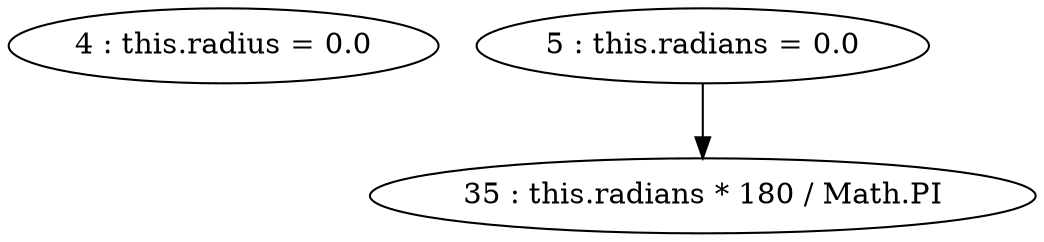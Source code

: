 digraph G {
"4 : this.radius = 0.0"
"5 : this.radians = 0.0"
"5 : this.radians = 0.0" -> "35 : this.radians * 180 / Math.PI"
"35 : this.radians * 180 / Math.PI"
}